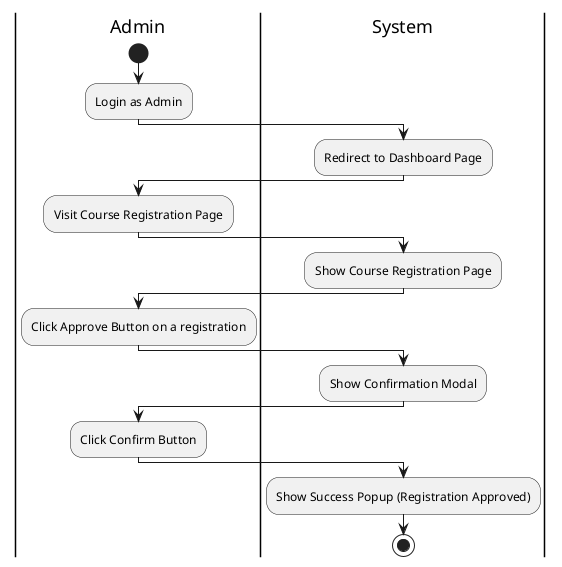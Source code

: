 @startuml ApproveCourseRegistration
|Admin|
start
:Login as Admin;
|System|
:Redirect to Dashboard Page;
|Admin|
:Visit Course Registration Page;
|System|
:Show Course Registration Page;
|Admin|
:Click Approve Button on a registration;
|System|
:Show Confirmation Modal;
|Admin|
:Click Confirm Button;
|System|
:Show Success Popup (Registration Approved);
stop
@enduml
